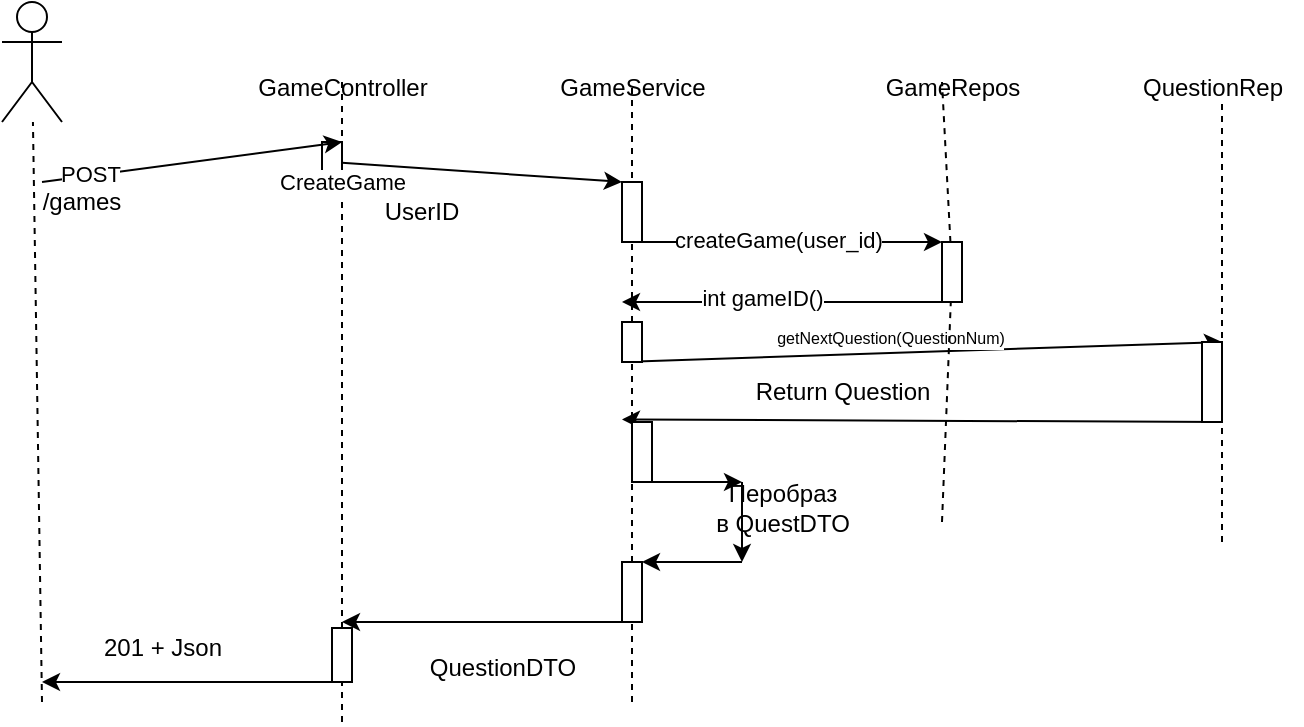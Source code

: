 <mxfile version="23.1.4" type="github">
  <diagram name="Page-1" id="13e1069c-82ec-6db2-03f1-153e76fe0fe0">
    <mxGraphModel dx="718" dy="423" grid="1" gridSize="10" guides="1" tooltips="1" connect="1" arrows="1" fold="1" page="1" pageScale="1" pageWidth="1100" pageHeight="850" background="none" math="0" shadow="0">
      <root>
        <mxCell id="0" />
        <mxCell id="1" parent="0" />
        <mxCell id="ofRMe7v-aQ1kN19TpjCG-16" value="" style="rounded=0;whiteSpace=wrap;html=1;" vertex="1" parent="1">
          <mxGeometry x="390" y="220" width="10" height="20" as="geometry" />
        </mxCell>
        <mxCell id="ofRMe7v-aQ1kN19TpjCG-1" value="" style="shape=umlActor;verticalLabelPosition=bottom;verticalAlign=top;html=1;outlineConnect=0;" vertex="1" parent="1">
          <mxGeometry x="230" y="150" width="30" height="60" as="geometry" />
        </mxCell>
        <mxCell id="ofRMe7v-aQ1kN19TpjCG-2" value="" style="endArrow=none;dashed=1;html=1;rounded=0;" edge="1" parent="1" target="ofRMe7v-aQ1kN19TpjCG-1">
          <mxGeometry width="50" height="50" relative="1" as="geometry">
            <mxPoint x="250" y="500" as="sourcePoint" />
            <mxPoint x="230" y="180" as="targetPoint" />
          </mxGeometry>
        </mxCell>
        <mxCell id="ofRMe7v-aQ1kN19TpjCG-3" value="" style="endArrow=classic;html=1;rounded=0;" edge="1" parent="1">
          <mxGeometry width="50" height="50" relative="1" as="geometry">
            <mxPoint x="250" y="240" as="sourcePoint" />
            <mxPoint x="400" y="220" as="targetPoint" />
          </mxGeometry>
        </mxCell>
        <mxCell id="ofRMe7v-aQ1kN19TpjCG-4" value="POST" style="edgeLabel;html=1;align=center;verticalAlign=middle;resizable=0;points=[];" vertex="1" connectable="0" parent="ofRMe7v-aQ1kN19TpjCG-3">
          <mxGeometry x="-0.677" y="1" relative="1" as="geometry">
            <mxPoint as="offset" />
          </mxGeometry>
        </mxCell>
        <mxCell id="ofRMe7v-aQ1kN19TpjCG-6" value="" style="endArrow=none;dashed=1;html=1;rounded=0;" edge="1" parent="1" source="ofRMe7v-aQ1kN19TpjCG-52">
          <mxGeometry width="50" height="50" relative="1" as="geometry">
            <mxPoint x="400" y="510" as="sourcePoint" />
            <mxPoint x="400" y="190" as="targetPoint" />
          </mxGeometry>
        </mxCell>
        <mxCell id="ofRMe7v-aQ1kN19TpjCG-7" value="GameController" style="text;html=1;align=center;verticalAlign=middle;resizable=0;points=[];autosize=1;strokeColor=none;fillColor=none;" vertex="1" parent="1">
          <mxGeometry x="345" y="178" width="110" height="30" as="geometry" />
        </mxCell>
        <mxCell id="ofRMe7v-aQ1kN19TpjCG-8" value="/games" style="text;html=1;align=center;verticalAlign=middle;whiteSpace=wrap;rounded=0;" vertex="1" parent="1">
          <mxGeometry x="240" y="240" width="60" height="20" as="geometry" />
        </mxCell>
        <mxCell id="ofRMe7v-aQ1kN19TpjCG-9" value="" style="endArrow=none;dashed=1;html=1;rounded=0;" edge="1" parent="1" source="ofRMe7v-aQ1kN19TpjCG-35">
          <mxGeometry width="50" height="50" relative="1" as="geometry">
            <mxPoint x="545" y="410" as="sourcePoint" />
            <mxPoint x="545" y="190" as="targetPoint" />
          </mxGeometry>
        </mxCell>
        <mxCell id="ofRMe7v-aQ1kN19TpjCG-10" value="GameService" style="text;html=1;align=center;verticalAlign=middle;resizable=0;points=[];autosize=1;strokeColor=none;fillColor=none;" vertex="1" parent="1">
          <mxGeometry x="495" y="178" width="100" height="30" as="geometry" />
        </mxCell>
        <mxCell id="ofRMe7v-aQ1kN19TpjCG-11" value="" style="endArrow=classic;html=1;rounded=0;" edge="1" parent="1" source="ofRMe7v-aQ1kN19TpjCG-16">
          <mxGeometry width="50" height="50" relative="1" as="geometry">
            <mxPoint x="400" y="240" as="sourcePoint" />
            <mxPoint x="540" y="240" as="targetPoint" />
          </mxGeometry>
        </mxCell>
        <mxCell id="ofRMe7v-aQ1kN19TpjCG-13" value="UserID" style="text;html=1;align=center;verticalAlign=middle;whiteSpace=wrap;rounded=0;" vertex="1" parent="1">
          <mxGeometry x="410" y="240" width="60" height="30" as="geometry" />
        </mxCell>
        <mxCell id="ofRMe7v-aQ1kN19TpjCG-14" value="" style="endArrow=none;dashed=1;html=1;rounded=0;" edge="1" parent="1" source="ofRMe7v-aQ1kN19TpjCG-32">
          <mxGeometry width="50" height="50" relative="1" as="geometry">
            <mxPoint x="700" y="410" as="sourcePoint" />
            <mxPoint x="700" y="190" as="targetPoint" />
          </mxGeometry>
        </mxCell>
        <mxCell id="ofRMe7v-aQ1kN19TpjCG-15" value="GameRepos" style="text;html=1;align=center;verticalAlign=middle;resizable=0;points=[];autosize=1;strokeColor=none;fillColor=none;" vertex="1" parent="1">
          <mxGeometry x="660" y="178" width="90" height="30" as="geometry" />
        </mxCell>
        <mxCell id="ofRMe7v-aQ1kN19TpjCG-17" value="" style="endArrow=classic;html=1;rounded=0;" edge="1" parent="1" target="ofRMe7v-aQ1kN19TpjCG-16">
          <mxGeometry width="50" height="50" relative="1" as="geometry">
            <mxPoint x="400" y="240" as="sourcePoint" />
            <mxPoint x="540" y="240" as="targetPoint" />
          </mxGeometry>
        </mxCell>
        <mxCell id="ofRMe7v-aQ1kN19TpjCG-18" value="CreateGame" style="edgeLabel;html=1;align=center;verticalAlign=middle;resizable=0;points=[];" vertex="1" connectable="0" parent="ofRMe7v-aQ1kN19TpjCG-17">
          <mxGeometry x="-0.089" y="-1" relative="1" as="geometry">
            <mxPoint as="offset" />
          </mxGeometry>
        </mxCell>
        <mxCell id="ofRMe7v-aQ1kN19TpjCG-19" value="" style="endArrow=classic;html=1;rounded=0;" edge="1" parent="1">
          <mxGeometry width="50" height="50" relative="1" as="geometry">
            <mxPoint x="550" y="270" as="sourcePoint" />
            <mxPoint x="700" y="270" as="targetPoint" />
          </mxGeometry>
        </mxCell>
        <mxCell id="ofRMe7v-aQ1kN19TpjCG-20" value="createGame(user_id)" style="edgeLabel;html=1;align=center;verticalAlign=middle;resizable=0;points=[];" vertex="1" connectable="0" parent="ofRMe7v-aQ1kN19TpjCG-19">
          <mxGeometry x="-0.093" y="1" relative="1" as="geometry">
            <mxPoint as="offset" />
          </mxGeometry>
        </mxCell>
        <mxCell id="ofRMe7v-aQ1kN19TpjCG-22" value="" style="endArrow=classic;html=1;rounded=0;" edge="1" parent="1">
          <mxGeometry width="50" height="50" relative="1" as="geometry">
            <mxPoint x="700" y="300" as="sourcePoint" />
            <mxPoint x="540" y="300" as="targetPoint" />
          </mxGeometry>
        </mxCell>
        <mxCell id="ofRMe7v-aQ1kN19TpjCG-23" value="int gameID()" style="edgeLabel;html=1;align=center;verticalAlign=middle;resizable=0;points=[];" vertex="1" connectable="0" parent="ofRMe7v-aQ1kN19TpjCG-22">
          <mxGeometry x="0.126" y="-2" relative="1" as="geometry">
            <mxPoint as="offset" />
          </mxGeometry>
        </mxCell>
        <mxCell id="ofRMe7v-aQ1kN19TpjCG-24" value="" style="endArrow=none;dashed=1;html=1;rounded=0;" edge="1" parent="1">
          <mxGeometry width="50" height="50" relative="1" as="geometry">
            <mxPoint x="840" y="420" as="sourcePoint" />
            <mxPoint x="840" y="200" as="targetPoint" />
          </mxGeometry>
        </mxCell>
        <mxCell id="ofRMe7v-aQ1kN19TpjCG-25" value="QuestionRep" style="text;html=1;align=center;verticalAlign=middle;resizable=0;points=[];autosize=1;strokeColor=none;fillColor=none;" vertex="1" parent="1">
          <mxGeometry x="790" y="178" width="90" height="30" as="geometry" />
        </mxCell>
        <mxCell id="ofRMe7v-aQ1kN19TpjCG-26" value="" style="endArrow=classic;html=1;rounded=0;" edge="1" parent="1">
          <mxGeometry width="50" height="50" relative="1" as="geometry">
            <mxPoint x="540" y="330" as="sourcePoint" />
            <mxPoint x="840" y="320" as="targetPoint" />
          </mxGeometry>
        </mxCell>
        <mxCell id="ofRMe7v-aQ1kN19TpjCG-27" value="&lt;font style=&quot;font-size: 8px;&quot;&gt;getNextQuestion(QuestionNum)&lt;/font&gt;" style="edgeLabel;html=1;align=center;verticalAlign=middle;resizable=0;points=[];" vertex="1" connectable="0" parent="ofRMe7v-aQ1kN19TpjCG-26">
          <mxGeometry x="-0.249" y="2" relative="1" as="geometry">
            <mxPoint x="21" y="-8" as="offset" />
          </mxGeometry>
        </mxCell>
        <mxCell id="ofRMe7v-aQ1kN19TpjCG-28" value="" style="endArrow=classic;html=1;rounded=0;" edge="1" parent="1">
          <mxGeometry width="50" height="50" relative="1" as="geometry">
            <mxPoint x="840" y="360" as="sourcePoint" />
            <mxPoint x="540" y="358.72" as="targetPoint" />
          </mxGeometry>
        </mxCell>
        <mxCell id="ofRMe7v-aQ1kN19TpjCG-31" value="" style="rounded=0;whiteSpace=wrap;html=1;" vertex="1" parent="1">
          <mxGeometry x="540" y="240" width="10" height="30" as="geometry" />
        </mxCell>
        <mxCell id="ofRMe7v-aQ1kN19TpjCG-34" value="" style="endArrow=none;dashed=1;html=1;rounded=0;" edge="1" parent="1" target="ofRMe7v-aQ1kN19TpjCG-32">
          <mxGeometry width="50" height="50" relative="1" as="geometry">
            <mxPoint x="700" y="410" as="sourcePoint" />
            <mxPoint x="700" y="190" as="targetPoint" />
          </mxGeometry>
        </mxCell>
        <mxCell id="ofRMe7v-aQ1kN19TpjCG-32" value="" style="rounded=0;whiteSpace=wrap;html=1;" vertex="1" parent="1">
          <mxGeometry x="700" y="270" width="10" height="30" as="geometry" />
        </mxCell>
        <mxCell id="ofRMe7v-aQ1kN19TpjCG-36" value="" style="endArrow=none;dashed=1;html=1;rounded=0;" edge="1" parent="1" source="ofRMe7v-aQ1kN19TpjCG-50" target="ofRMe7v-aQ1kN19TpjCG-35">
          <mxGeometry width="50" height="50" relative="1" as="geometry">
            <mxPoint x="545" y="500" as="sourcePoint" />
            <mxPoint x="545" y="190" as="targetPoint" />
          </mxGeometry>
        </mxCell>
        <mxCell id="ofRMe7v-aQ1kN19TpjCG-35" value="" style="rounded=0;whiteSpace=wrap;html=1;" vertex="1" parent="1">
          <mxGeometry x="540" y="310" width="10" height="20" as="geometry" />
        </mxCell>
        <mxCell id="ofRMe7v-aQ1kN19TpjCG-38" value="" style="rounded=0;whiteSpace=wrap;html=1;" vertex="1" parent="1">
          <mxGeometry x="830" y="320" width="10" height="40" as="geometry" />
        </mxCell>
        <mxCell id="ofRMe7v-aQ1kN19TpjCG-39" value="Return Question" style="text;html=1;align=center;verticalAlign=middle;resizable=0;points=[];autosize=1;strokeColor=none;fillColor=none;" vertex="1" parent="1">
          <mxGeometry x="595" y="330" width="110" height="30" as="geometry" />
        </mxCell>
        <mxCell id="ofRMe7v-aQ1kN19TpjCG-40" value="" style="endArrow=classic;html=1;rounded=0;" edge="1" parent="1">
          <mxGeometry width="50" height="50" relative="1" as="geometry">
            <mxPoint x="550" y="390" as="sourcePoint" />
            <mxPoint x="600" y="390" as="targetPoint" />
          </mxGeometry>
        </mxCell>
        <mxCell id="ofRMe7v-aQ1kN19TpjCG-42" value="" style="endArrow=classic;html=1;rounded=0;" edge="1" parent="1">
          <mxGeometry width="50" height="50" relative="1" as="geometry">
            <mxPoint x="600" y="390" as="sourcePoint" />
            <mxPoint x="600" y="430" as="targetPoint" />
          </mxGeometry>
        </mxCell>
        <mxCell id="ofRMe7v-aQ1kN19TpjCG-43" value="" style="endArrow=classic;html=1;rounded=0;" edge="1" parent="1">
          <mxGeometry width="50" height="50" relative="1" as="geometry">
            <mxPoint x="600" y="430" as="sourcePoint" />
            <mxPoint x="550" y="430" as="targetPoint" />
          </mxGeometry>
        </mxCell>
        <mxCell id="ofRMe7v-aQ1kN19TpjCG-44" value="Перобраз&lt;br&gt;в QuestDTO" style="text;html=1;align=center;verticalAlign=middle;resizable=0;points=[];autosize=1;strokeColor=none;fillColor=none;" vertex="1" parent="1">
          <mxGeometry x="575" y="383" width="90" height="40" as="geometry" />
        </mxCell>
        <mxCell id="ofRMe7v-aQ1kN19TpjCG-45" value="" style="endArrow=classic;html=1;rounded=0;" edge="1" parent="1">
          <mxGeometry width="50" height="50" relative="1" as="geometry">
            <mxPoint x="550" y="460" as="sourcePoint" />
            <mxPoint x="400" y="460" as="targetPoint" />
          </mxGeometry>
        </mxCell>
        <mxCell id="ofRMe7v-aQ1kN19TpjCG-46" value="" style="endArrow=classic;html=1;rounded=0;" edge="1" parent="1">
          <mxGeometry width="50" height="50" relative="1" as="geometry">
            <mxPoint x="400" y="490" as="sourcePoint" />
            <mxPoint x="250" y="490" as="targetPoint" />
          </mxGeometry>
        </mxCell>
        <mxCell id="ofRMe7v-aQ1kN19TpjCG-47" value="QuestionDTO" style="text;html=1;align=center;verticalAlign=middle;resizable=0;points=[];autosize=1;strokeColor=none;fillColor=none;" vertex="1" parent="1">
          <mxGeometry x="430" y="468" width="100" height="30" as="geometry" />
        </mxCell>
        <mxCell id="ofRMe7v-aQ1kN19TpjCG-48" value="201 + Json" style="text;html=1;align=center;verticalAlign=middle;resizable=0;points=[];autosize=1;strokeColor=none;fillColor=none;" vertex="1" parent="1">
          <mxGeometry x="270" y="458" width="80" height="30" as="geometry" />
        </mxCell>
        <mxCell id="ofRMe7v-aQ1kN19TpjCG-49" value="" style="rounded=0;whiteSpace=wrap;html=1;" vertex="1" parent="1">
          <mxGeometry x="545" y="360" width="10" height="30" as="geometry" />
        </mxCell>
        <mxCell id="ofRMe7v-aQ1kN19TpjCG-51" value="" style="endArrow=none;dashed=1;html=1;rounded=0;" edge="1" parent="1" target="ofRMe7v-aQ1kN19TpjCG-50">
          <mxGeometry width="50" height="50" relative="1" as="geometry">
            <mxPoint x="545" y="500" as="sourcePoint" />
            <mxPoint x="545" y="330" as="targetPoint" />
          </mxGeometry>
        </mxCell>
        <mxCell id="ofRMe7v-aQ1kN19TpjCG-50" value="" style="rounded=0;whiteSpace=wrap;html=1;" vertex="1" parent="1">
          <mxGeometry x="540" y="430" width="10" height="30" as="geometry" />
        </mxCell>
        <mxCell id="ofRMe7v-aQ1kN19TpjCG-53" value="" style="endArrow=none;dashed=1;html=1;rounded=0;" edge="1" parent="1" target="ofRMe7v-aQ1kN19TpjCG-52">
          <mxGeometry width="50" height="50" relative="1" as="geometry">
            <mxPoint x="400" y="510" as="sourcePoint" />
            <mxPoint x="400" y="190" as="targetPoint" />
          </mxGeometry>
        </mxCell>
        <mxCell id="ofRMe7v-aQ1kN19TpjCG-52" value="" style="rounded=0;whiteSpace=wrap;html=1;" vertex="1" parent="1">
          <mxGeometry x="395" y="463" width="10" height="27" as="geometry" />
        </mxCell>
      </root>
    </mxGraphModel>
  </diagram>
</mxfile>
